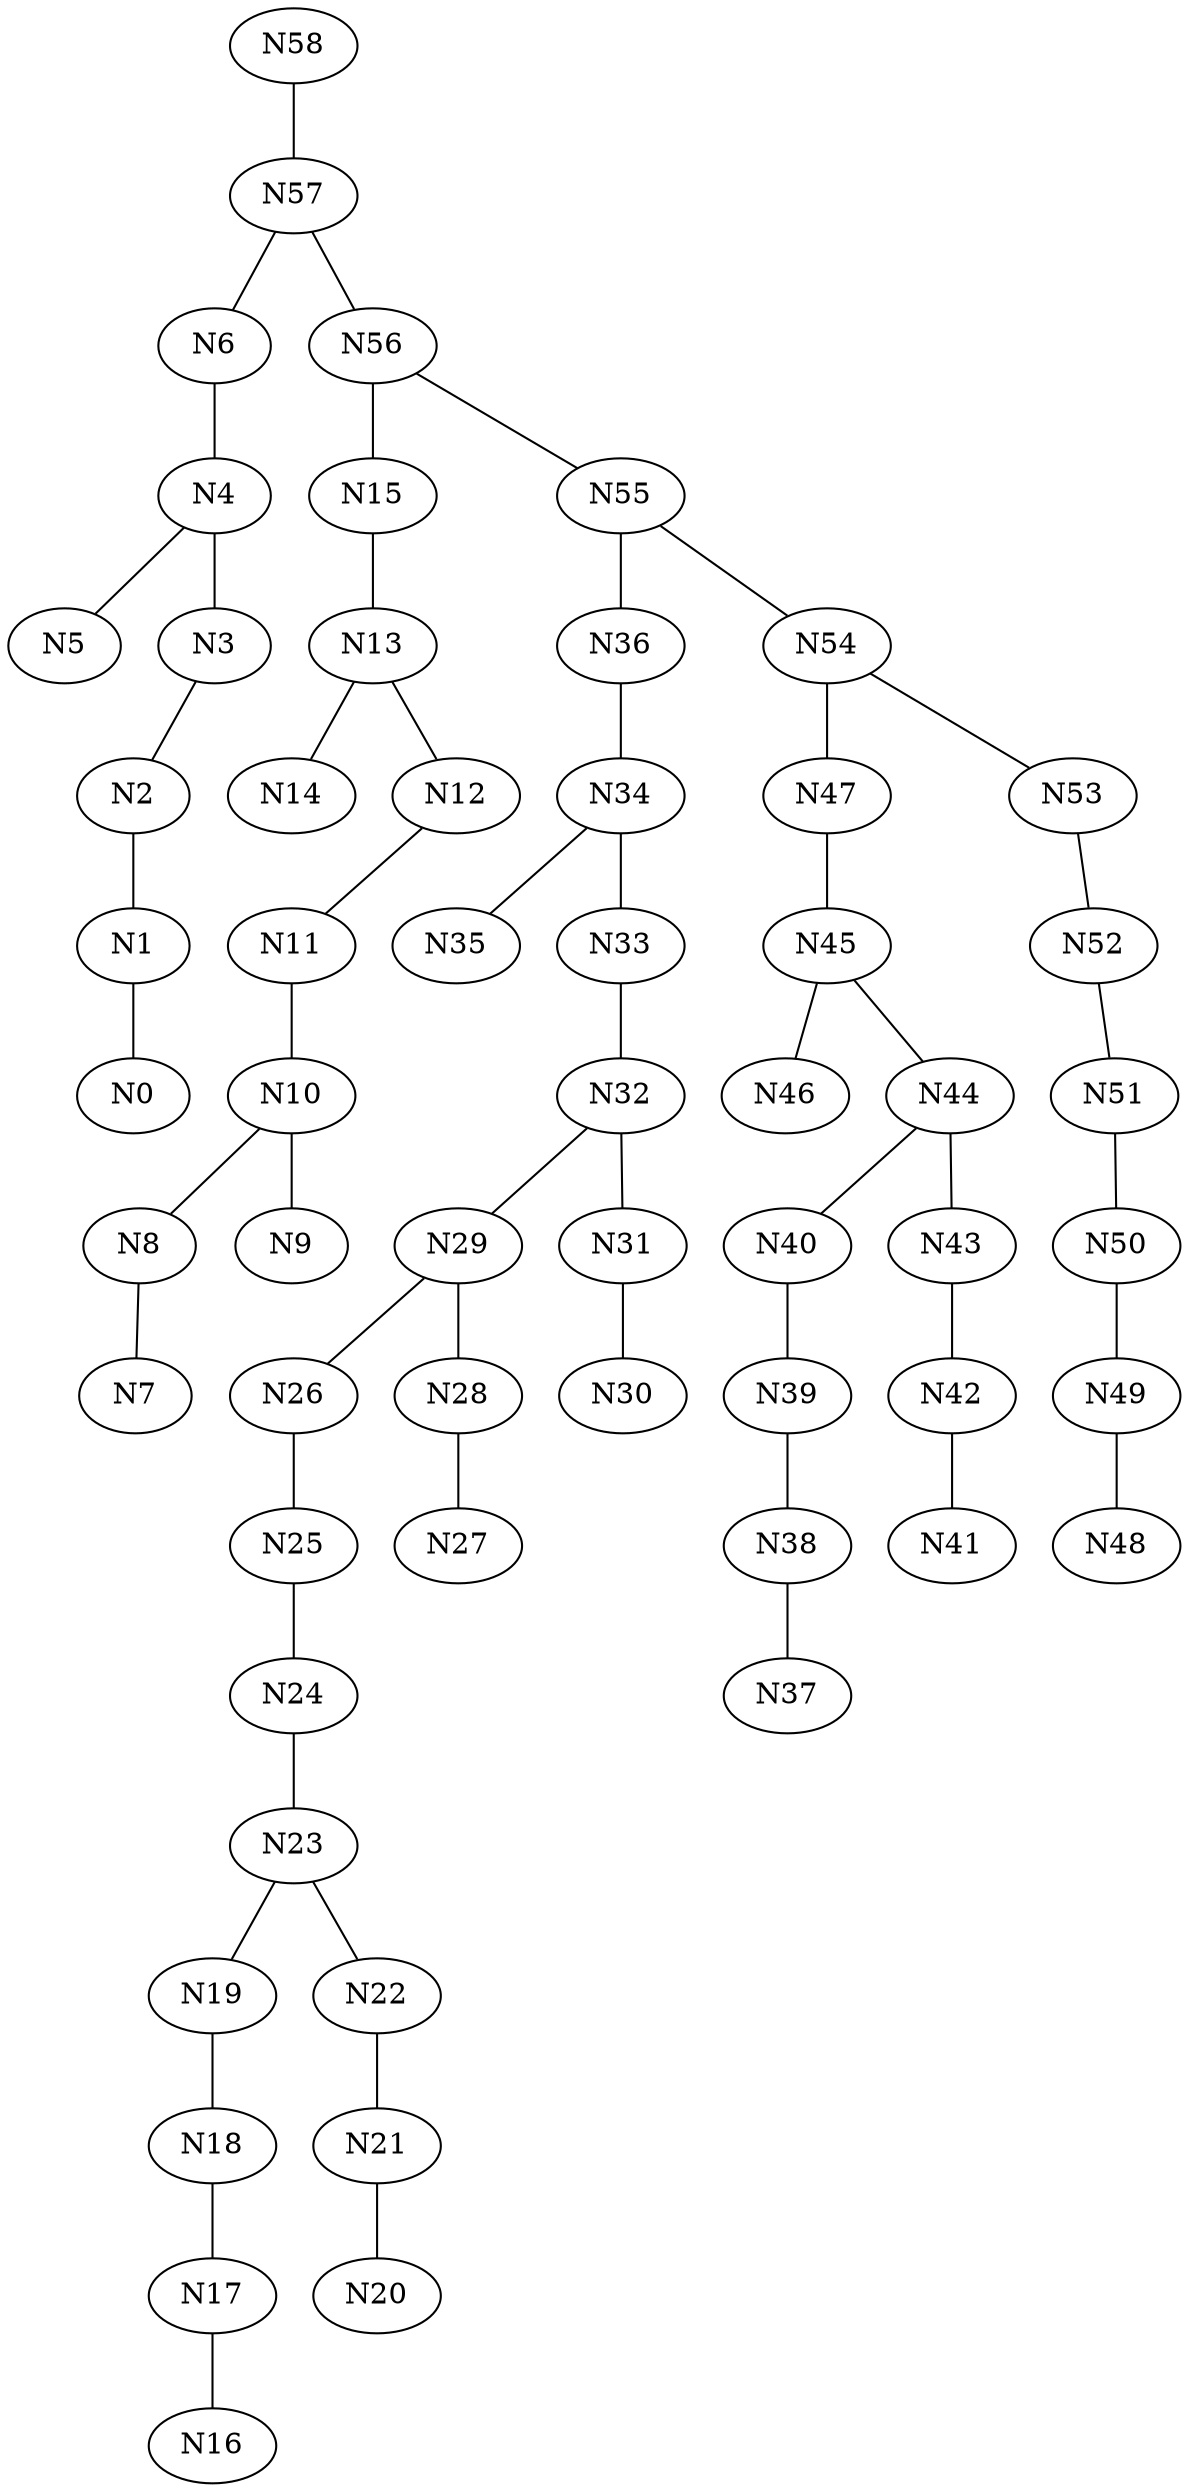 graph G {
N58;
N57;
N6;
N4;
N5;
N4 -- N5;
N3;
N2;
N1;
N0;
N1 -- N0;
N2 -- N1;
N3 -- N2;
N4 -- N3;
N6 -- N4;
N57 -- N6;
N56;
N15;
N13;
N14;
N13 -- N14;
N12;
N11;
N10;
N8;
N7;
N8 -- N7;
N10 -- N8;
N9;
N10 -- N9;
N11 -- N10;
N12 -- N11;
N13 -- N12;
N15 -- N13;
N56 -- N15;
N55;
N36;
N34;
N35;
N34 -- N35;
N33;
N32;
N29;
N26;
N25;
N24;
N23;
N19;
N18;
N17;
N16;
N17 -- N16;
N18 -- N17;
N19 -- N18;
N23 -- N19;
N22;
N21;
N20;
N21 -- N20;
N22 -- N21;
N23 -- N22;
N24 -- N23;
N25 -- N24;
N26 -- N25;
N29 -- N26;
N28;
N27;
N28 -- N27;
N29 -- N28;
N32 -- N29;
N31;
N30;
N31 -- N30;
N32 -- N31;
N33 -- N32;
N34 -- N33;
N36 -- N34;
N55 -- N36;
N54;
N47;
N45;
N46;
N45 -- N46;
N44;
N40;
N39;
N38;
N37;
N38 -- N37;
N39 -- N38;
N40 -- N39;
N44 -- N40;
N43;
N42;
N41;
N42 -- N41;
N43 -- N42;
N44 -- N43;
N45 -- N44;
N47 -- N45;
N54 -- N47;
N53;
N52;
N51;
N50;
N49;
N48;
N49 -- N48;
N50 -- N49;
N51 -- N50;
N52 -- N51;
N53 -- N52;
N54 -- N53;
N55 -- N54;
N56 -- N55;
N57 -- N56;
N58 -- N57;
}

